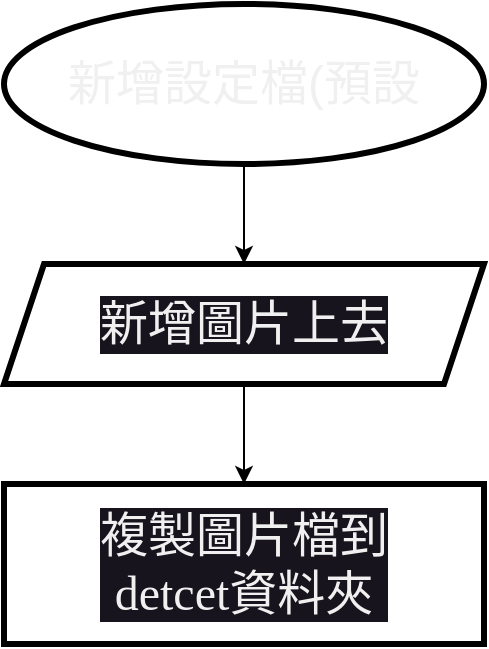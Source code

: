 <mxfile>
    <diagram id="glnY2AVsHdzsuWuzvxB8" name="第1頁">
        <mxGraphModel dx="834" dy="523" grid="1" gridSize="10" guides="1" tooltips="1" connect="1" arrows="1" fold="1" page="1" pageScale="1" pageWidth="827" pageHeight="1169" math="0" shadow="0">
            <root>
                <mxCell id="0"/>
                <mxCell id="1" parent="0"/>
                <mxCell id="5" style="edgeStyle=none;html=1;fontFamily=Lucida Console;fontSize=24;fontColor=#F0F0F0;" edge="1" parent="1" source="2">
                    <mxGeometry relative="1" as="geometry">
                        <mxPoint x="414" y="170" as="targetPoint"/>
                    </mxGeometry>
                </mxCell>
                <mxCell id="2" value="新增設定檔(預設" style="ellipse;whiteSpace=wrap;html=1;strokeWidth=3;fontColor=#F0F0F0;fontSize=24;" vertex="1" parent="1">
                    <mxGeometry x="294" y="40" width="240" height="80" as="geometry"/>
                </mxCell>
                <mxCell id="9" style="edgeStyle=none;html=1;fontFamily=Lucida Console;fontSize=24;fontColor=#F0F0F0;" edge="1" parent="1" source="7">
                    <mxGeometry relative="1" as="geometry">
                        <mxPoint x="414" y="280" as="targetPoint"/>
                    </mxGeometry>
                </mxCell>
                <mxCell id="7" value="新增圖片上去" style="shape=parallelogram;perimeter=parallelogramPerimeter;whiteSpace=wrap;html=1;fixedSize=1;labelBackgroundColor=#18141D;strokeWidth=3;fontFamily=Lucida Console;fontSize=24;fontColor=#F0F0F0;" vertex="1" parent="1">
                    <mxGeometry x="294" y="170" width="240" height="60" as="geometry"/>
                </mxCell>
                <mxCell id="10" value="複製圖片檔到&lt;br&gt;detcet資料夾" style="rounded=0;whiteSpace=wrap;html=1;labelBackgroundColor=#18141D;strokeWidth=3;fontFamily=Lucida Console;fontSize=24;fontColor=#F0F0F0;" vertex="1" parent="1">
                    <mxGeometry x="294" y="280" width="240" height="80" as="geometry"/>
                </mxCell>
            </root>
        </mxGraphModel>
    </diagram>
</mxfile>